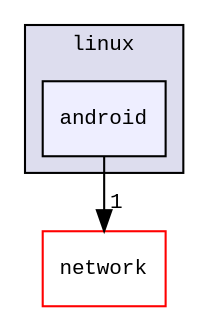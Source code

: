 digraph "src/tbox/platform/linux/android" {
  compound=true
  node [ fontsize="10", fontname="CourierNew"];
  edge [ labelfontsize="10", labelfontname="CourierNew"];
  subgraph clusterdir_3854848c8a51c6982d26f98bc07dfa83 {
    graph [ bgcolor="#ddddee", pencolor="black", label="linux" fontname="CourierNew", fontsize="10", URL="dir_3854848c8a51c6982d26f98bc07dfa83.html"]
  dir_f663786fd83829f4014cc9999aae398a [shape=box, label="android", style="filled", fillcolor="#eeeeff", pencolor="black", URL="dir_f663786fd83829f4014cc9999aae398a.html"];
  }
  dir_77896eeb272e278cd59cc65c4fde665c [shape=box label="network" fillcolor="white" style="filled" color="red" URL="dir_77896eeb272e278cd59cc65c4fde665c.html"];
  dir_f663786fd83829f4014cc9999aae398a->dir_77896eeb272e278cd59cc65c4fde665c [headlabel="1", labeldistance=1.5 headhref="dir_000044_000027.html"];
}
